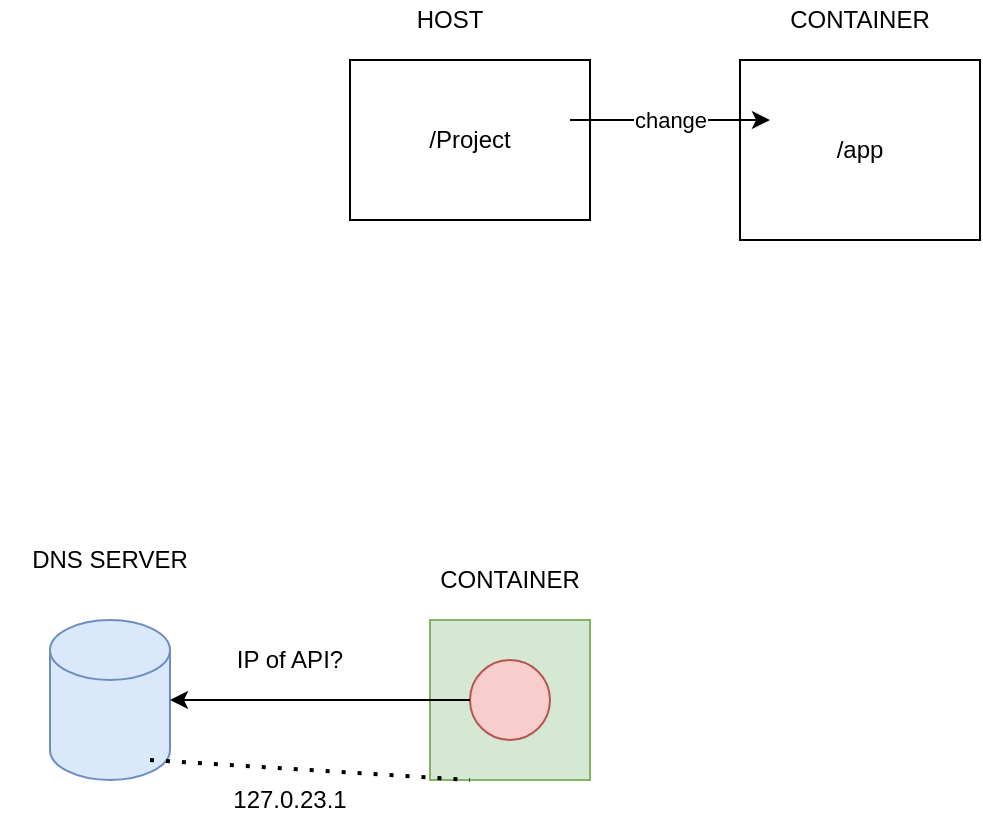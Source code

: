 <mxfile version="15.0.6" type="github"><diagram id="07fea595-8f29-1299-0266-81d95cde20df" name="Page-1"><mxGraphModel dx="1422" dy="762" grid="1" gridSize="10" guides="1" tooltips="1" connect="1" arrows="1" fold="1" page="1" pageScale="1" pageWidth="1169" pageHeight="827" background="none" math="0" shadow="0"><root><mxCell id="0"/><mxCell id="1" parent="0"/><mxCell id="tAsK4HIO_tV_Zv9rCSbx-657" value="/Project" style="rounded=0;whiteSpace=wrap;html=1;" vertex="1" parent="1"><mxGeometry x="270" y="220" width="120" height="80" as="geometry"/></mxCell><mxCell id="tAsK4HIO_tV_Zv9rCSbx-659" value="/app" style="rounded=0;whiteSpace=wrap;html=1;" vertex="1" parent="1"><mxGeometry x="465" y="220" width="120" height="90" as="geometry"/></mxCell><mxCell id="tAsK4HIO_tV_Zv9rCSbx-662" value="HOST" style="text;html=1;strokeColor=none;fillColor=none;align=center;verticalAlign=middle;whiteSpace=wrap;rounded=0;" vertex="1" parent="1"><mxGeometry x="300" y="190" width="40" height="20" as="geometry"/></mxCell><mxCell id="tAsK4HIO_tV_Zv9rCSbx-664" value="CONTAINER" style="text;html=1;strokeColor=none;fillColor=none;align=center;verticalAlign=middle;whiteSpace=wrap;rounded=0;" vertex="1" parent="1"><mxGeometry x="505" y="190" width="40" height="20" as="geometry"/></mxCell><mxCell id="tAsK4HIO_tV_Zv9rCSbx-665" value="" style="endArrow=classic;html=1;" edge="1" parent="1"><mxGeometry relative="1" as="geometry"><mxPoint x="380" y="250" as="sourcePoint"/><mxPoint x="480" y="250" as="targetPoint"/></mxGeometry></mxCell><mxCell id="tAsK4HIO_tV_Zv9rCSbx-666" value="change" style="edgeLabel;resizable=0;html=1;align=center;verticalAlign=middle;" connectable="0" vertex="1" parent="tAsK4HIO_tV_Zv9rCSbx-665"><mxGeometry relative="1" as="geometry"/></mxCell><mxCell id="tAsK4HIO_tV_Zv9rCSbx-667" value="" style="shape=cylinder3;whiteSpace=wrap;html=1;boundedLbl=1;backgroundOutline=1;size=15;fillColor=#dae8fc;strokeColor=#6c8ebf;" vertex="1" parent="1"><mxGeometry x="120" y="500" width="60" height="80" as="geometry"/></mxCell><mxCell id="tAsK4HIO_tV_Zv9rCSbx-669" value="" style="whiteSpace=wrap;html=1;aspect=fixed;fillColor=#d5e8d4;strokeColor=#82b366;" vertex="1" parent="1"><mxGeometry x="310" y="500" width="80" height="80" as="geometry"/></mxCell><mxCell id="tAsK4HIO_tV_Zv9rCSbx-670" value="DNS SERVER&lt;br&gt;" style="text;html=1;strokeColor=none;fillColor=none;align=center;verticalAlign=middle;whiteSpace=wrap;rounded=0;" vertex="1" parent="1"><mxGeometry x="95" y="460" width="110" height="20" as="geometry"/></mxCell><mxCell id="tAsK4HIO_tV_Zv9rCSbx-671" value="CONTAINER" style="text;html=1;strokeColor=none;fillColor=none;align=center;verticalAlign=middle;whiteSpace=wrap;rounded=0;" vertex="1" parent="1"><mxGeometry x="330" y="470" width="40" height="20" as="geometry"/></mxCell><mxCell id="tAsK4HIO_tV_Zv9rCSbx-672" value="" style="ellipse;whiteSpace=wrap;html=1;aspect=fixed;fillColor=#f8cecc;strokeColor=#b85450;" vertex="1" parent="1"><mxGeometry x="330" y="520" width="40" height="40" as="geometry"/></mxCell><mxCell id="tAsK4HIO_tV_Zv9rCSbx-673" value="" style="endArrow=classic;html=1;" edge="1" parent="1" source="tAsK4HIO_tV_Zv9rCSbx-672" target="tAsK4HIO_tV_Zv9rCSbx-667"><mxGeometry width="50" height="50" relative="1" as="geometry"><mxPoint x="560" y="500" as="sourcePoint"/><mxPoint x="610" y="450" as="targetPoint"/></mxGeometry></mxCell><mxCell id="tAsK4HIO_tV_Zv9rCSbx-674" value="IP of API?" style="text;html=1;strokeColor=none;fillColor=none;align=center;verticalAlign=middle;whiteSpace=wrap;rounded=0;" vertex="1" parent="1"><mxGeometry x="190" y="510" width="100" height="20" as="geometry"/></mxCell><mxCell id="tAsK4HIO_tV_Zv9rCSbx-676" value="" style="endArrow=none;dashed=1;html=1;dashPattern=1 3;strokeWidth=2;entryX=0.25;entryY=1;entryDx=0;entryDy=0;" edge="1" parent="1" target="tAsK4HIO_tV_Zv9rCSbx-669"><mxGeometry width="50" height="50" relative="1" as="geometry"><mxPoint x="170" y="570" as="sourcePoint"/><mxPoint x="610" y="450" as="targetPoint"/></mxGeometry></mxCell><mxCell id="tAsK4HIO_tV_Zv9rCSbx-677" value="127.0.23.1" style="text;html=1;strokeColor=none;fillColor=none;align=center;verticalAlign=middle;whiteSpace=wrap;rounded=0;" vertex="1" parent="1"><mxGeometry x="220" y="580" width="40" height="20" as="geometry"/></mxCell></root></mxGraphModel></diagram></mxfile>